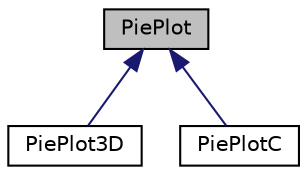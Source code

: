 digraph "PiePlot"
{
 // LATEX_PDF_SIZE
  edge [fontname="Helvetica",fontsize="10",labelfontname="Helvetica",labelfontsize="10"];
  node [fontname="Helvetica",fontsize="10",shape=record];
  Node1 [label="PiePlot",height=0.2,width=0.4,color="black", fillcolor="grey75", style="filled", fontcolor="black",tooltip=" "];
  Node1 -> Node2 [dir="back",color="midnightblue",fontsize="10",style="solid",fontname="Helvetica"];
  Node2 [label="PiePlot3D",height=0.2,width=0.4,color="black", fillcolor="white", style="filled",URL="$classPiePlot3D.html",tooltip=" "];
  Node1 -> Node3 [dir="back",color="midnightblue",fontsize="10",style="solid",fontname="Helvetica"];
  Node3 [label="PiePlotC",height=0.2,width=0.4,color="black", fillcolor="white", style="filled",URL="$classPiePlotC.html",tooltip=" "];
}
